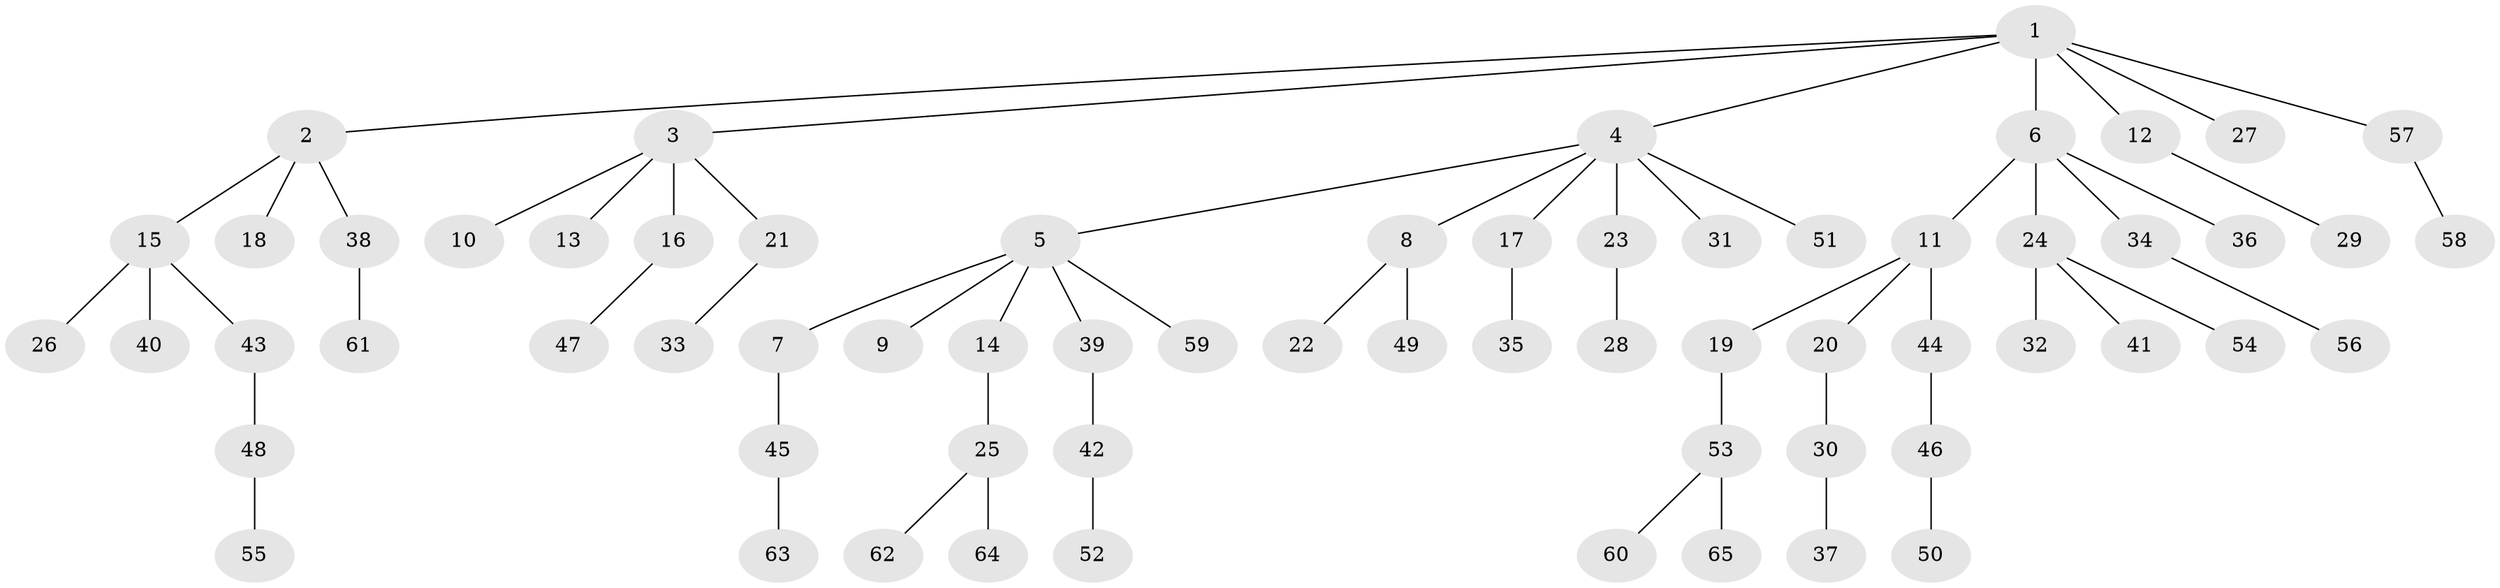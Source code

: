 // Generated by graph-tools (version 1.1) at 2025/02/03/09/25 03:02:27]
// undirected, 65 vertices, 64 edges
graph export_dot {
graph [start="1"]
  node [color=gray90,style=filled];
  1;
  2;
  3;
  4;
  5;
  6;
  7;
  8;
  9;
  10;
  11;
  12;
  13;
  14;
  15;
  16;
  17;
  18;
  19;
  20;
  21;
  22;
  23;
  24;
  25;
  26;
  27;
  28;
  29;
  30;
  31;
  32;
  33;
  34;
  35;
  36;
  37;
  38;
  39;
  40;
  41;
  42;
  43;
  44;
  45;
  46;
  47;
  48;
  49;
  50;
  51;
  52;
  53;
  54;
  55;
  56;
  57;
  58;
  59;
  60;
  61;
  62;
  63;
  64;
  65;
  1 -- 2;
  1 -- 3;
  1 -- 4;
  1 -- 6;
  1 -- 12;
  1 -- 27;
  1 -- 57;
  2 -- 15;
  2 -- 18;
  2 -- 38;
  3 -- 10;
  3 -- 13;
  3 -- 16;
  3 -- 21;
  4 -- 5;
  4 -- 8;
  4 -- 17;
  4 -- 23;
  4 -- 31;
  4 -- 51;
  5 -- 7;
  5 -- 9;
  5 -- 14;
  5 -- 39;
  5 -- 59;
  6 -- 11;
  6 -- 24;
  6 -- 34;
  6 -- 36;
  7 -- 45;
  8 -- 22;
  8 -- 49;
  11 -- 19;
  11 -- 20;
  11 -- 44;
  12 -- 29;
  14 -- 25;
  15 -- 26;
  15 -- 40;
  15 -- 43;
  16 -- 47;
  17 -- 35;
  19 -- 53;
  20 -- 30;
  21 -- 33;
  23 -- 28;
  24 -- 32;
  24 -- 41;
  24 -- 54;
  25 -- 62;
  25 -- 64;
  30 -- 37;
  34 -- 56;
  38 -- 61;
  39 -- 42;
  42 -- 52;
  43 -- 48;
  44 -- 46;
  45 -- 63;
  46 -- 50;
  48 -- 55;
  53 -- 60;
  53 -- 65;
  57 -- 58;
}
